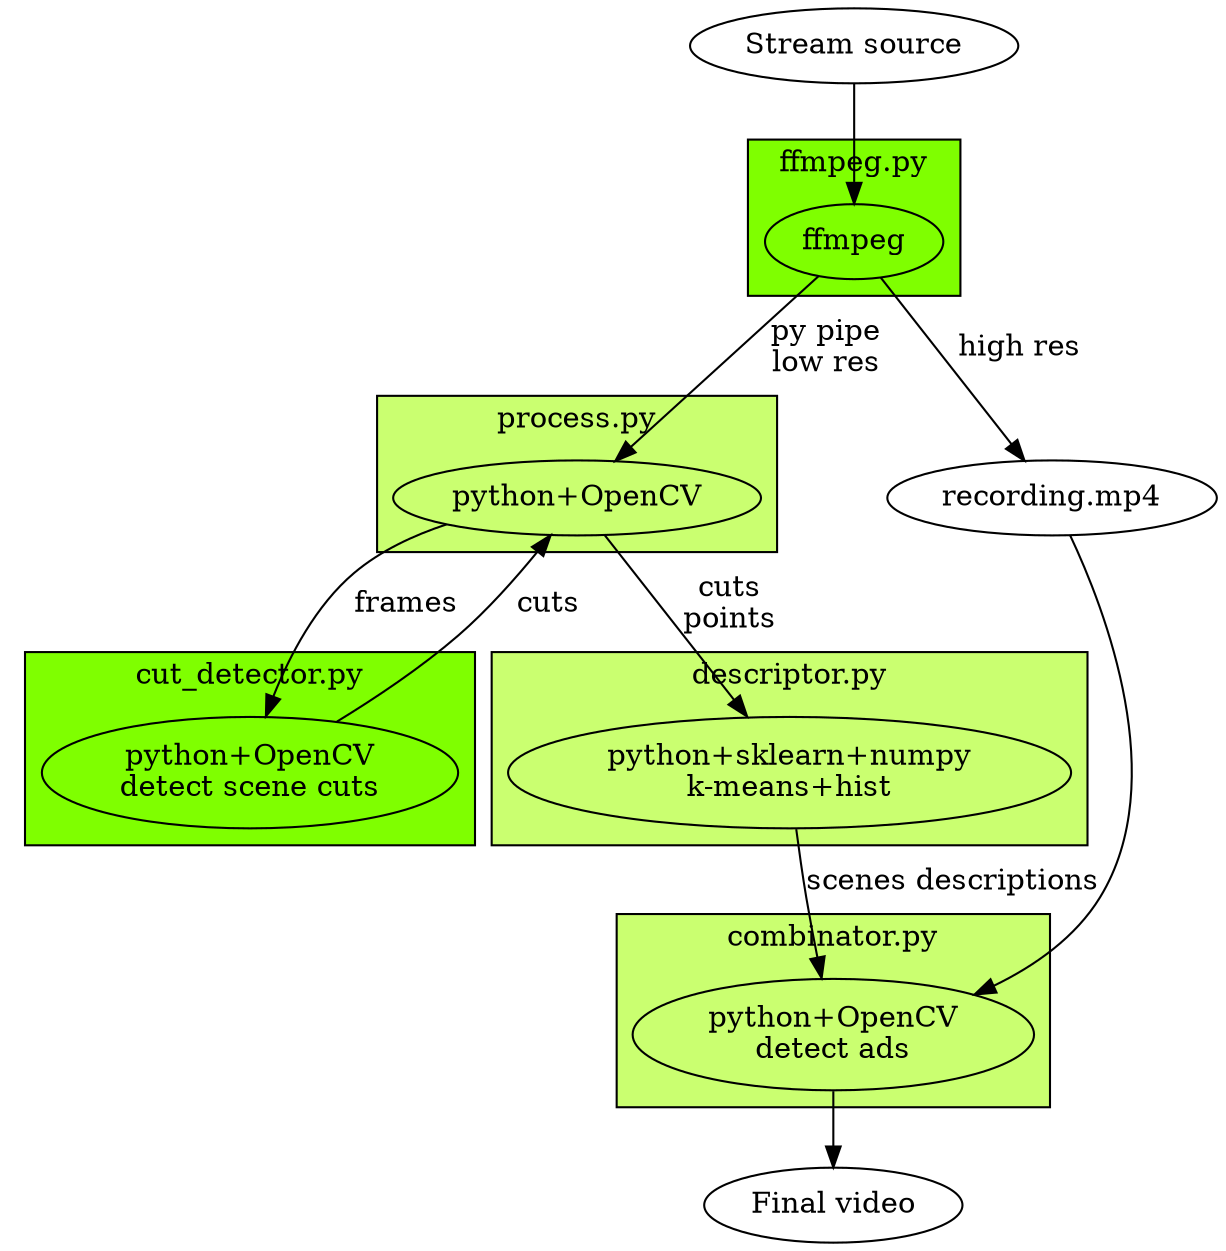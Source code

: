 digraph G {
	subgraph cluster_0 {
		a0[label="ffmpeg"];
		label = "ffmpeg.py";
		bgcolor = "chartreuse";
	}
	subgraph cluster_1 {
		b0[label="python+OpenCV"];
		label = "process.py";
		bgcolor = "darkolivegreen1";
	}
	subgraph cluster_2 {
		f0[label="python+OpenCV\ndetect scene cuts"];
		label = "cut_detector.py";
		bgcolor = "chartreuse";
	}
	subgraph cluster_4 {
		e0[label="python+OpenCV\ndetect ads"];
		label = "combinator.py";
		bgcolor = "darkolivegreen1";
	}
	subgraph cluster_5 {
		c0[label="python+sklearn+numpy\nk-means+hist"];
		label = "descriptor.py";
		bgcolor = "darkolivegreen1";
	}

	ss[label="Stream source"]
	ss -> a0;
	a0 -> b0[label="py pipe\nlow res"];
	a0 -> d3[label="high res"];
	d3 -> e0;
	c0 -> e0[label="scenes descriptions"];
	b0 -> f0[label="frames"];
	f0 -> b0[label="cuts"];
	b0 -> c0[label="cuts\npoints"]
	d3[label="recording.mp4"];
	fv[label="Final video"];
	e0 -> fv;
}